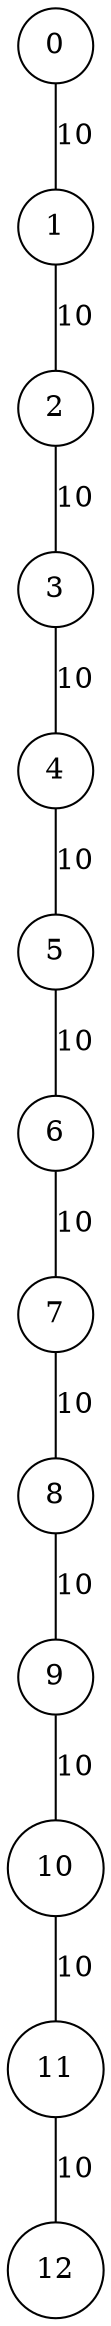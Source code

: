 graph qubit_interaction_graph {
    node [shape=circle];
    0 -- 1 [label=10];
    1 -- 2 [label=10];
    2 -- 3 [label=10];
    3 -- 4 [label=10];
    4 -- 5 [label=10];
    5 -- 6 [label=10];
    6 -- 7 [label=10];
    7 -- 8 [label=10];
    8 -- 9 [label=10];
    9 -- 10 [label=10];
    10 -- 11 [label=10];
    11 -- 12 [label=10];
}